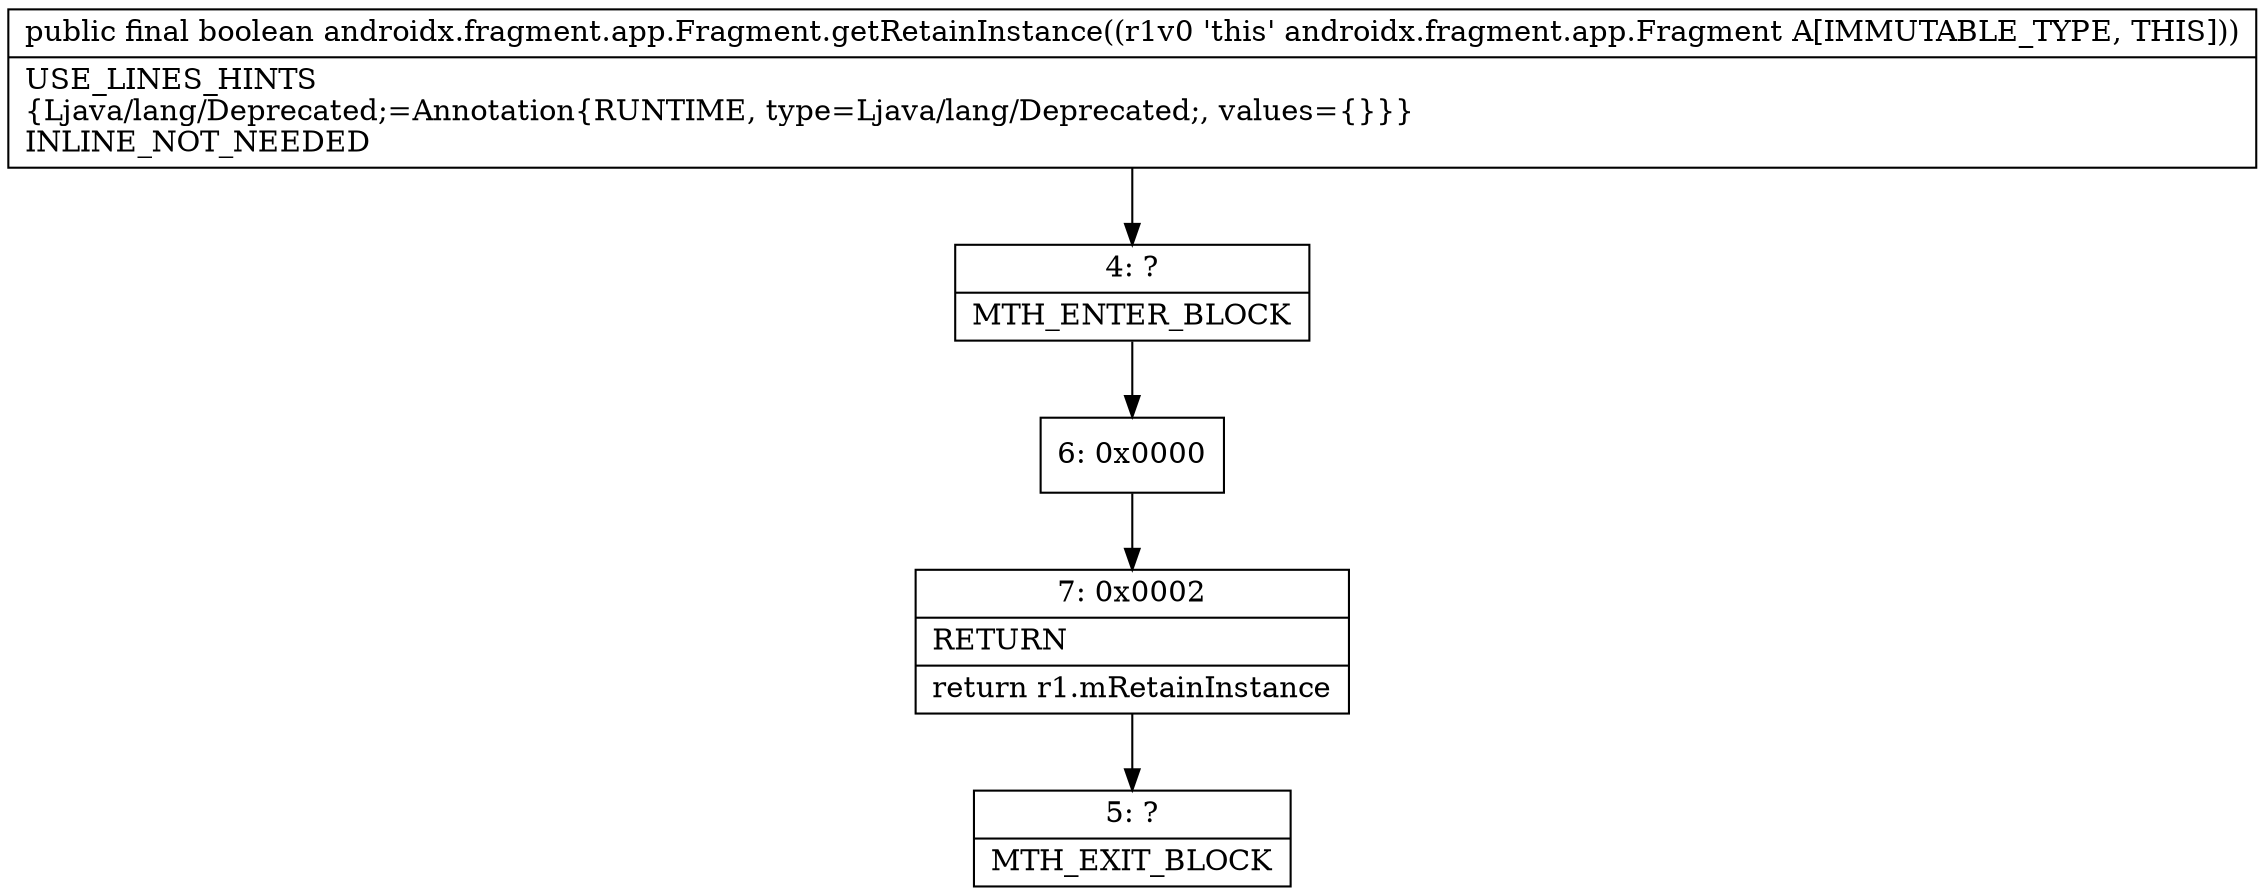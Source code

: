 digraph "CFG forandroidx.fragment.app.Fragment.getRetainInstance()Z" {
Node_4 [shape=record,label="{4\:\ ?|MTH_ENTER_BLOCK\l}"];
Node_6 [shape=record,label="{6\:\ 0x0000}"];
Node_7 [shape=record,label="{7\:\ 0x0002|RETURN\l|return r1.mRetainInstance\l}"];
Node_5 [shape=record,label="{5\:\ ?|MTH_EXIT_BLOCK\l}"];
MethodNode[shape=record,label="{public final boolean androidx.fragment.app.Fragment.getRetainInstance((r1v0 'this' androidx.fragment.app.Fragment A[IMMUTABLE_TYPE, THIS]))  | USE_LINES_HINTS\l\{Ljava\/lang\/Deprecated;=Annotation\{RUNTIME, type=Ljava\/lang\/Deprecated;, values=\{\}\}\}\lINLINE_NOT_NEEDED\l}"];
MethodNode -> Node_4;Node_4 -> Node_6;
Node_6 -> Node_7;
Node_7 -> Node_5;
}

